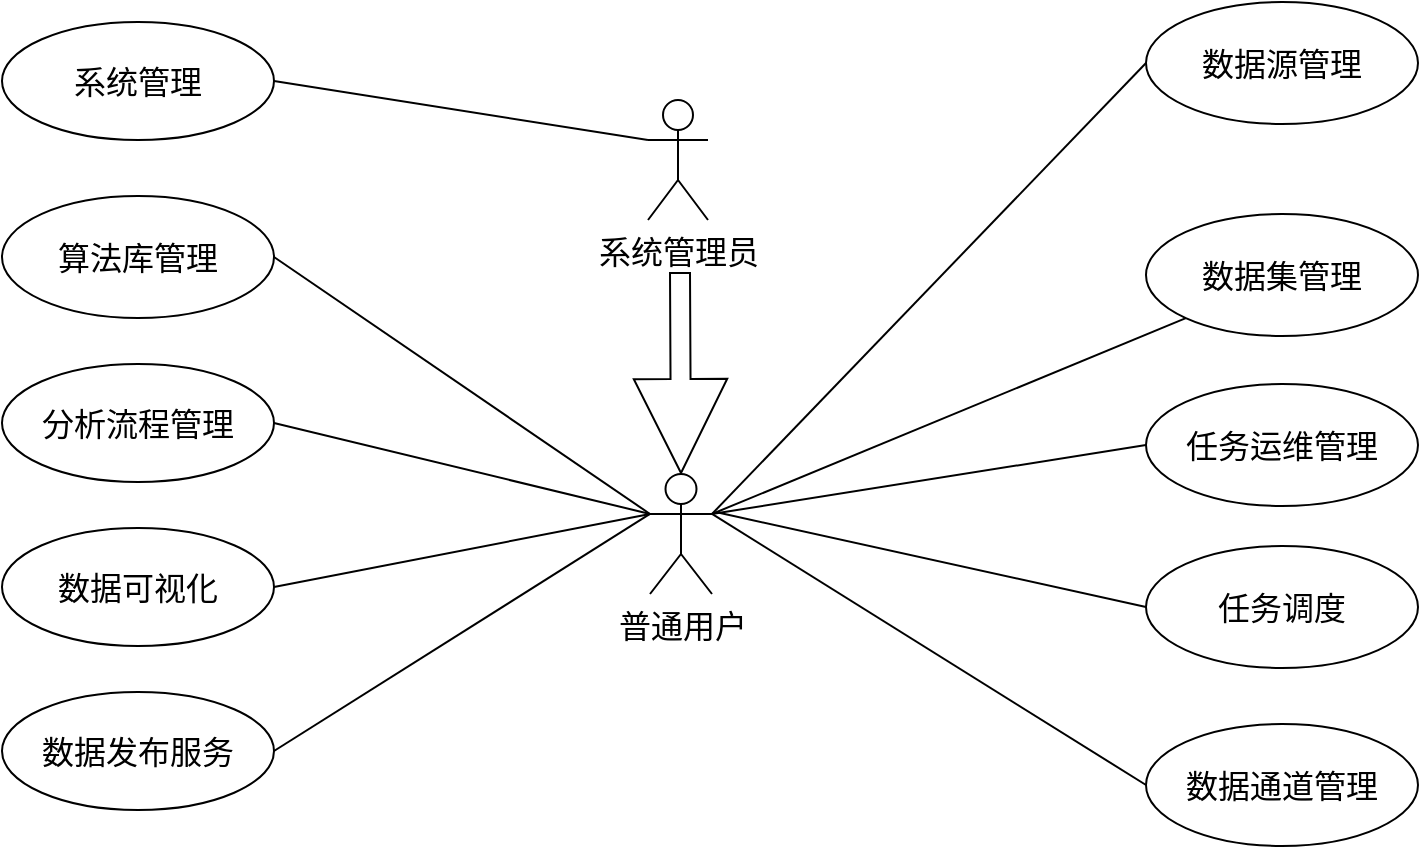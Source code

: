 <mxfile version="22.1.18" type="github">
  <diagram name="第 1 页" id="XHgCwbrQKlzJ7mEItaBk">
    <mxGraphModel dx="1134" dy="673" grid="0" gridSize="10" guides="1" tooltips="1" connect="1" arrows="1" fold="1" page="1" pageScale="1" pageWidth="3300" pageHeight="4681" background="#ffffff" math="0" shadow="0">
      <root>
        <mxCell id="0" />
        <mxCell id="1" parent="0" />
        <mxCell id="xV8LQQcttLs_1aelATzl-20" style="rounded=0;orthogonalLoop=1;jettySize=auto;html=1;exitX=0;exitY=0.333;exitDx=0;exitDy=0;exitPerimeter=0;entryX=1;entryY=0.5;entryDx=0;entryDy=0;endArrow=none;endFill=0;" edge="1" parent="1" source="xV8LQQcttLs_1aelATzl-1" target="xV8LQQcttLs_1aelATzl-12">
          <mxGeometry relative="1" as="geometry" />
        </mxCell>
        <mxCell id="xV8LQQcttLs_1aelATzl-26" style="rounded=0;orthogonalLoop=1;jettySize=auto;html=1;exitX=0;exitY=0.333;exitDx=0;exitDy=0;exitPerimeter=0;entryX=1;entryY=0.5;entryDx=0;entryDy=0;endArrow=none;endFill=0;" edge="1" parent="1" source="xV8LQQcttLs_1aelATzl-1" target="xV8LQQcttLs_1aelATzl-24">
          <mxGeometry relative="1" as="geometry" />
        </mxCell>
        <mxCell id="xV8LQQcttLs_1aelATzl-33" style="rounded=0;orthogonalLoop=1;jettySize=auto;html=1;exitX=1;exitY=0.333;exitDx=0;exitDy=0;exitPerimeter=0;entryX=0;entryY=0.5;entryDx=0;entryDy=0;endArrow=none;endFill=0;" edge="1" parent="1" source="xV8LQQcttLs_1aelATzl-1" target="xV8LQQcttLs_1aelATzl-30">
          <mxGeometry relative="1" as="geometry" />
        </mxCell>
        <mxCell id="xV8LQQcttLs_1aelATzl-34" style="rounded=0;orthogonalLoop=1;jettySize=auto;html=1;exitX=1;exitY=0.333;exitDx=0;exitDy=0;exitPerimeter=0;entryX=0;entryY=1;entryDx=0;entryDy=0;endArrow=none;endFill=0;" edge="1" parent="1" source="xV8LQQcttLs_1aelATzl-1" target="xV8LQQcttLs_1aelATzl-32">
          <mxGeometry relative="1" as="geometry" />
        </mxCell>
        <mxCell id="xV8LQQcttLs_1aelATzl-36" style="rounded=0;orthogonalLoop=1;jettySize=auto;html=1;exitX=1;exitY=0.333;exitDx=0;exitDy=0;exitPerimeter=0;entryX=0;entryY=0.5;entryDx=0;entryDy=0;endArrow=none;endFill=0;" edge="1" parent="1" source="xV8LQQcttLs_1aelATzl-1" target="xV8LQQcttLs_1aelATzl-35">
          <mxGeometry relative="1" as="geometry" />
        </mxCell>
        <mxCell id="xV8LQQcttLs_1aelATzl-43" style="rounded=0;orthogonalLoop=1;jettySize=auto;html=1;exitX=1;exitY=0.333;exitDx=0;exitDy=0;exitPerimeter=0;entryX=0;entryY=0.5;entryDx=0;entryDy=0;endArrow=none;endFill=0;" edge="1" parent="1" source="xV8LQQcttLs_1aelATzl-1" target="xV8LQQcttLs_1aelATzl-40">
          <mxGeometry relative="1" as="geometry" />
        </mxCell>
        <mxCell id="xV8LQQcttLs_1aelATzl-1" value="普通用户" style="shape=umlActor;verticalLabelPosition=bottom;verticalAlign=top;html=1;fontSize=16;" vertex="1" parent="1">
          <mxGeometry x="462" y="520" width="31" height="60" as="geometry" />
        </mxCell>
        <mxCell id="xV8LQQcttLs_1aelATzl-28" style="rounded=0;orthogonalLoop=1;jettySize=auto;html=1;exitX=0;exitY=0.333;exitDx=0;exitDy=0;exitPerimeter=0;entryX=1;entryY=0.5;entryDx=0;entryDy=0;endArrow=none;endFill=0;" edge="1" parent="1" source="xV8LQQcttLs_1aelATzl-4" target="xV8LQQcttLs_1aelATzl-27">
          <mxGeometry relative="1" as="geometry" />
        </mxCell>
        <mxCell id="xV8LQQcttLs_1aelATzl-4" value="系统管理员" style="shape=umlActor;verticalLabelPosition=bottom;verticalAlign=top;html=1;fontSize=16;" vertex="1" parent="1">
          <mxGeometry x="461" y="333" width="30" height="60" as="geometry" />
        </mxCell>
        <mxCell id="xV8LQQcttLs_1aelATzl-12" value="分析流程管理" style="ellipse;whiteSpace=wrap;html=1;fontSize=16;" vertex="1" parent="1">
          <mxGeometry x="138" y="465" width="136" height="59" as="geometry" />
        </mxCell>
        <mxCell id="xV8LQQcttLs_1aelATzl-24" value="算法库管理" style="ellipse;whiteSpace=wrap;html=1;fontSize=16;" vertex="1" parent="1">
          <mxGeometry x="138" y="381" width="136" height="61" as="geometry" />
        </mxCell>
        <mxCell id="xV8LQQcttLs_1aelATzl-27" value="系统管理" style="ellipse;whiteSpace=wrap;html=1;fontSize=16;" vertex="1" parent="1">
          <mxGeometry x="138" y="294" width="136" height="59" as="geometry" />
        </mxCell>
        <mxCell id="xV8LQQcttLs_1aelATzl-30" value="数据源管理" style="ellipse;whiteSpace=wrap;html=1;fontSize=16;" vertex="1" parent="1">
          <mxGeometry x="710" y="284" width="136" height="61" as="geometry" />
        </mxCell>
        <mxCell id="xV8LQQcttLs_1aelATzl-32" value="数据集管理" style="ellipse;whiteSpace=wrap;html=1;fontSize=16;" vertex="1" parent="1">
          <mxGeometry x="710" y="390" width="136" height="61" as="geometry" />
        </mxCell>
        <mxCell id="xV8LQQcttLs_1aelATzl-35" value="数据通道管理" style="ellipse;whiteSpace=wrap;html=1;fontSize=16;" vertex="1" parent="1">
          <mxGeometry x="710" y="645" width="136" height="61" as="geometry" />
        </mxCell>
        <mxCell id="xV8LQQcttLs_1aelATzl-40" value="任务运维管理" style="ellipse;whiteSpace=wrap;html=1;fontSize=16;" vertex="1" parent="1">
          <mxGeometry x="710" y="475" width="136" height="61" as="geometry" />
        </mxCell>
        <mxCell id="xV8LQQcttLs_1aelATzl-45" value="数据可视化" style="ellipse;whiteSpace=wrap;html=1;fontSize=16;" vertex="1" parent="1">
          <mxGeometry x="138" y="547" width="136" height="59" as="geometry" />
        </mxCell>
        <mxCell id="xV8LQQcttLs_1aelATzl-46" value="数据发布服务" style="ellipse;whiteSpace=wrap;html=1;fontSize=16;" vertex="1" parent="1">
          <mxGeometry x="138" y="629" width="136" height="59" as="geometry" />
        </mxCell>
        <mxCell id="xV8LQQcttLs_1aelATzl-47" style="rounded=0;orthogonalLoop=1;jettySize=auto;html=1;exitX=1;exitY=0.5;exitDx=0;exitDy=0;entryX=0;entryY=0.333;entryDx=0;entryDy=0;entryPerimeter=0;endArrow=none;endFill=0;" edge="1" parent="1" source="xV8LQQcttLs_1aelATzl-45" target="xV8LQQcttLs_1aelATzl-1">
          <mxGeometry relative="1" as="geometry" />
        </mxCell>
        <mxCell id="xV8LQQcttLs_1aelATzl-48" style="rounded=0;orthogonalLoop=1;jettySize=auto;html=1;exitX=1;exitY=0.5;exitDx=0;exitDy=0;entryX=0;entryY=0.333;entryDx=0;entryDy=0;entryPerimeter=0;endArrow=none;endFill=0;" edge="1" parent="1" source="xV8LQQcttLs_1aelATzl-46" target="xV8LQQcttLs_1aelATzl-1">
          <mxGeometry relative="1" as="geometry" />
        </mxCell>
        <mxCell id="xV8LQQcttLs_1aelATzl-53" style="rounded=0;orthogonalLoop=1;jettySize=auto;html=1;exitX=0;exitY=0.5;exitDx=0;exitDy=0;endArrow=none;endFill=0;" edge="1" parent="1" source="xV8LQQcttLs_1aelATzl-51">
          <mxGeometry relative="1" as="geometry">
            <mxPoint x="495.976" y="539.246" as="targetPoint" />
          </mxGeometry>
        </mxCell>
        <mxCell id="xV8LQQcttLs_1aelATzl-51" value="任务调度" style="ellipse;whiteSpace=wrap;html=1;fontSize=16;" vertex="1" parent="1">
          <mxGeometry x="710" y="556" width="136" height="61" as="geometry" />
        </mxCell>
        <mxCell id="xV8LQQcttLs_1aelATzl-58" value="" style="endArrow=block;endSize=15.329;endFill=0;html=1;rounded=0;shape=flexArrow;entryX=0.5;entryY=0;entryDx=0;entryDy=0;entryPerimeter=0;endWidth=35.714;" edge="1" parent="1" target="xV8LQQcttLs_1aelATzl-1">
          <mxGeometry width="160" relative="1" as="geometry">
            <mxPoint x="477" y="419" as="sourcePoint" />
            <mxPoint x="588" y="464" as="targetPoint" />
          </mxGeometry>
        </mxCell>
      </root>
    </mxGraphModel>
  </diagram>
</mxfile>
